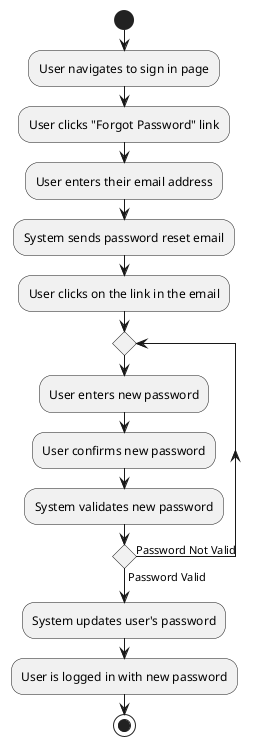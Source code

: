@startuml US-15 - Activity 
start
:User navigates to sign in page;
:User clicks "Forgot Password" link;
:User enters their email address;
:System sends password reset email;
:User clicks on the link in the email;
repeat
    :User enters new password;
    :User confirms new password;
    :System validates new password;
repeat while () is (Password Not Valid) not (Password Valid)
:System updates user's password;
:User is logged in with new password;
stop
@enduml